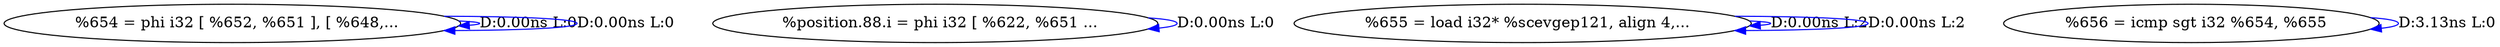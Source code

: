digraph {
Node0x28972a0[label="  %654 = phi i32 [ %652, %651 ], [ %648,..."];
Node0x28972a0 -> Node0x28972a0[label="D:0.00ns L:0",color=blue];
Node0x28972a0 -> Node0x28972a0[label="D:0.00ns L:0",color=blue];
Node0x2897380[label="  %position.88.i = phi i32 [ %622, %651 ..."];
Node0x2897380 -> Node0x2897380[label="D:0.00ns L:0",color=blue];
Node0x2897460[label="  %655 = load i32* %scevgep121, align 4,..."];
Node0x2897460 -> Node0x2897460[label="D:0.00ns L:2",color=blue];
Node0x2897460 -> Node0x2897460[label="D:0.00ns L:2",color=blue];
Node0x2897540[label="  %656 = icmp sgt i32 %654, %655"];
Node0x2897540 -> Node0x2897540[label="D:3.13ns L:0",color=blue];
}
